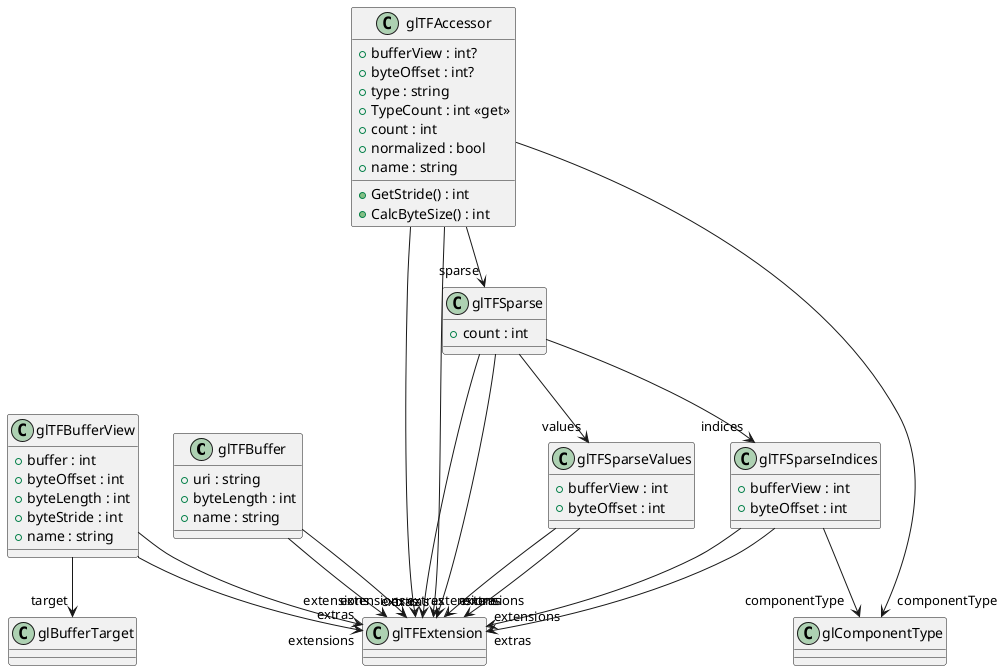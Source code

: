 @startuml
class glTFBuffer {
    + uri : string
    + byteLength : int
    + name : string
}
class glTFBufferView {
    + buffer : int
    + byteOffset : int
    + byteLength : int
    + byteStride : int
    + name : string
}
class glTFSparseIndices {
    + bufferView : int
    + byteOffset : int
}
class glTFSparseValues {
    + bufferView : int
    + byteOffset : int
}
class glTFSparse {
    + count : int
}
class glTFAccessor {
    + bufferView : int?
    + byteOffset : int?
    + type : string
    + TypeCount : int <<get>>
    + count : int
    + normalized : bool
    + name : string
    + GetStride() : int
    + CalcByteSize() : int
}
glTFBuffer --> "extensions" glTFExtension
glTFBuffer --> "extras" glTFExtension
glTFBufferView --> "target" glBufferTarget
glTFBufferView --> "extensions" glTFExtension
glTFBufferView --> "extras" glTFExtension
glTFSparseIndices --> "componentType" glComponentType
glTFSparseIndices --> "extensions" glTFExtension
glTFSparseIndices --> "extras" glTFExtension
glTFSparseValues --> "extensions" glTFExtension
glTFSparseValues --> "extras" glTFExtension
glTFSparse --> "indices" glTFSparseIndices
glTFSparse --> "values" glTFSparseValues
glTFSparse --> "extensions" glTFExtension
glTFSparse --> "extras" glTFExtension
glTFAccessor --> "componentType" glComponentType
glTFAccessor --> "sparse" glTFSparse
glTFAccessor --> "extensions" glTFExtension
glTFAccessor --> "extras" glTFExtension
@enduml
